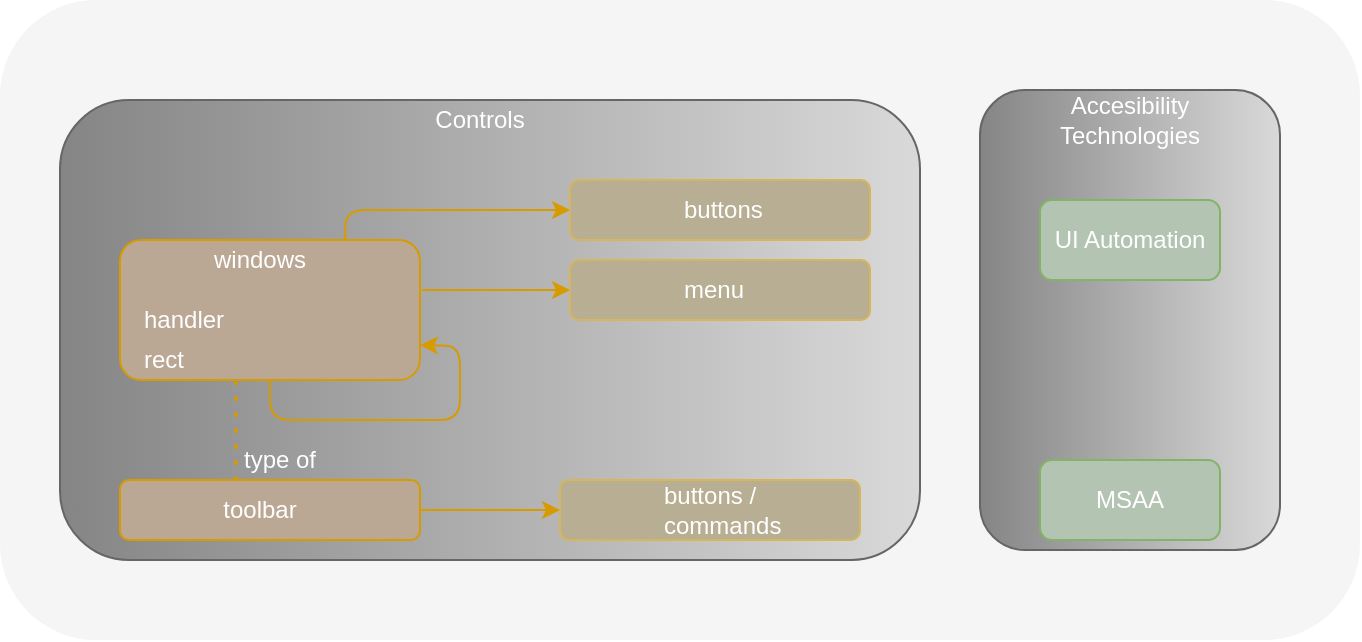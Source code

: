 <mxfile version="13.7.9" type="device"><diagram id="NUFlx8YLQKFP9GhJ46n-" name="Page-1"><mxGraphModel dx="1102" dy="528" grid="1" gridSize="10" guides="1" tooltips="1" connect="1" arrows="1" fold="1" page="1" pageScale="1" pageWidth="850" pageHeight="1100" math="0" shadow="0"><root><mxCell id="0"/><mxCell id="1" parent="0"/><mxCell id="tf65wDWgrkl8pJ28Pi_B-29" value="" style="rounded=1;whiteSpace=wrap;html=1;align=center;fillColor=#f5f5f5;fontColor=#333333;strokeColor=none;" vertex="1" parent="1"><mxGeometry x="50" y="40" width="680" height="320" as="geometry"/></mxCell><mxCell id="tf65wDWgrkl8pJ28Pi_B-27" value="" style="rounded=1;whiteSpace=wrap;html=1;strokeColor=#666666;fontColor=#333333;fillColor=#858585;gradientColor=#D9D9D9;gradientDirection=east;" vertex="1" parent="1"><mxGeometry x="540" y="85" width="150" height="230" as="geometry"/></mxCell><mxCell id="tf65wDWgrkl8pJ28Pi_B-3" value="" style="rounded=1;whiteSpace=wrap;html=1;strokeColor=#666666;fontColor=#333333;fillColor=#858585;gradientDirection=east;gradientColor=#D9D9D9;" vertex="1" parent="1"><mxGeometry x="80" y="90" width="430" height="230" as="geometry"/></mxCell><mxCell id="tf65wDWgrkl8pJ28Pi_B-4" value="Controls" style="text;html=1;strokeColor=none;fillColor=none;align=center;verticalAlign=middle;whiteSpace=wrap;rounded=0;fontColor=#FFFFFF;" vertex="1" parent="1"><mxGeometry x="270" y="90" width="40" height="20" as="geometry"/></mxCell><mxCell id="tf65wDWgrkl8pJ28Pi_B-5" value="" style="rounded=1;whiteSpace=wrap;html=1;strokeColor=#d79b00;fillColor=#BAA895;" vertex="1" parent="1"><mxGeometry x="110" y="160" width="150" height="70" as="geometry"/></mxCell><mxCell id="tf65wDWgrkl8pJ28Pi_B-6" value="windows" style="text;html=1;strokeColor=none;fillColor=none;align=center;verticalAlign=middle;whiteSpace=wrap;rounded=0;fontColor=#FFFFFF;" vertex="1" parent="1"><mxGeometry x="160" y="160" width="40" height="20" as="geometry"/></mxCell><mxCell id="tf65wDWgrkl8pJ28Pi_B-7" value="handler" style="text;html=1;strokeColor=none;fillColor=none;align=left;verticalAlign=middle;whiteSpace=wrap;rounded=0;fontColor=#FFFFFF;" vertex="1" parent="1"><mxGeometry x="120" y="190" width="40" height="20" as="geometry"/></mxCell><mxCell id="tf65wDWgrkl8pJ28Pi_B-8" value="rect" style="text;html=1;strokeColor=none;fillColor=none;align=left;verticalAlign=middle;whiteSpace=wrap;rounded=0;fontColor=#FFFFFF;" vertex="1" parent="1"><mxGeometry x="120" y="210" width="40" height="20" as="geometry"/></mxCell><mxCell id="tf65wDWgrkl8pJ28Pi_B-9" value="" style="endArrow=classic;html=1;exitX=0.5;exitY=1;exitDx=0;exitDy=0;entryX=1;entryY=0.75;entryDx=0;entryDy=0;fillColor=#ffe6cc;strokeColor=#d79b00;" edge="1" parent="1" source="tf65wDWgrkl8pJ28Pi_B-5" target="tf65wDWgrkl8pJ28Pi_B-5"><mxGeometry width="50" height="50" relative="1" as="geometry"><mxPoint x="510" y="380" as="sourcePoint"/><mxPoint x="560" y="330" as="targetPoint"/><Array as="points"><mxPoint x="185" y="250"/><mxPoint x="240" y="250"/><mxPoint x="280" y="250"/><mxPoint x="280" y="213"/></Array></mxGeometry></mxCell><mxCell id="tf65wDWgrkl8pJ28Pi_B-11" value="" style="rounded=1;whiteSpace=wrap;html=1;strokeColor=#d6b656;fillColor=#B8AE93;" vertex="1" parent="1"><mxGeometry x="335" y="130" width="150" height="30" as="geometry"/></mxCell><mxCell id="tf65wDWgrkl8pJ28Pi_B-12" value="buttons" style="text;html=1;strokeColor=none;fillColor=none;align=left;verticalAlign=middle;whiteSpace=wrap;rounded=0;fontColor=#FFFFFF;" vertex="1" parent="1"><mxGeometry x="390" y="135" width="40" height="20" as="geometry"/></mxCell><mxCell id="tf65wDWgrkl8pJ28Pi_B-14" value="" style="rounded=1;whiteSpace=wrap;html=1;strokeColor=#d6b656;fillColor=#B8AE93;" vertex="1" parent="1"><mxGeometry x="335" y="170" width="150" height="30" as="geometry"/></mxCell><mxCell id="tf65wDWgrkl8pJ28Pi_B-15" value="menu" style="text;html=1;strokeColor=none;fillColor=none;align=left;verticalAlign=middle;whiteSpace=wrap;rounded=0;fontColor=#FFFFFF;" vertex="1" parent="1"><mxGeometry x="390" y="175" width="40" height="20" as="geometry"/></mxCell><mxCell id="tf65wDWgrkl8pJ28Pi_B-16" value="" style="endArrow=classic;html=1;exitX=0.75;exitY=0;exitDx=0;exitDy=0;entryX=0;entryY=0.5;entryDx=0;entryDy=0;fillColor=#ffe6cc;strokeColor=#d79b00;" edge="1" parent="1" source="tf65wDWgrkl8pJ28Pi_B-5" target="tf65wDWgrkl8pJ28Pi_B-11"><mxGeometry width="50" height="50" relative="1" as="geometry"><mxPoint x="520" y="340" as="sourcePoint"/><mxPoint x="570" y="290" as="targetPoint"/><Array as="points"><mxPoint x="223" y="145"/></Array></mxGeometry></mxCell><mxCell id="tf65wDWgrkl8pJ28Pi_B-17" value="" style="endArrow=classic;html=1;fillColor=#ffe6cc;strokeColor=#d79b00;" edge="1" parent="1"><mxGeometry width="50" height="50" relative="1" as="geometry"><mxPoint x="261" y="185" as="sourcePoint"/><mxPoint x="335" y="185" as="targetPoint"/><Array as="points"/></mxGeometry></mxCell><mxCell id="tf65wDWgrkl8pJ28Pi_B-18" value="" style="rounded=1;whiteSpace=wrap;html=1;strokeColor=#d79b00;fillColor=#BAA895;" vertex="1" parent="1"><mxGeometry x="110" y="280" width="150" height="30" as="geometry"/></mxCell><mxCell id="tf65wDWgrkl8pJ28Pi_B-19" value="toolbar" style="text;html=1;strokeColor=none;fillColor=none;align=center;verticalAlign=middle;whiteSpace=wrap;rounded=0;fontColor=#FFFFFF;" vertex="1" parent="1"><mxGeometry x="160" y="285" width="40" height="20" as="geometry"/></mxCell><mxCell id="tf65wDWgrkl8pJ28Pi_B-20" value="" style="rounded=1;whiteSpace=wrap;html=1;strokeColor=#d6b656;fillColor=#B8AE93;" vertex="1" parent="1"><mxGeometry x="330" y="280" width="150" height="30" as="geometry"/></mxCell><mxCell id="tf65wDWgrkl8pJ28Pi_B-21" value="buttons / commands" style="text;html=1;strokeColor=none;fillColor=none;align=left;verticalAlign=middle;whiteSpace=wrap;rounded=0;fontColor=#FFFFFF;" vertex="1" parent="1"><mxGeometry x="380" y="285" width="80" height="20" as="geometry"/></mxCell><mxCell id="tf65wDWgrkl8pJ28Pi_B-22" value="" style="endArrow=classic;html=1;exitX=1;exitY=0.5;exitDx=0;exitDy=0;entryX=0;entryY=0.5;entryDx=0;entryDy=0;fillColor=#ffe6cc;strokeColor=#d79b00;" edge="1" parent="1" source="tf65wDWgrkl8pJ28Pi_B-18" target="tf65wDWgrkl8pJ28Pi_B-20"><mxGeometry width="50" height="50" relative="1" as="geometry"><mxPoint x="271" y="195" as="sourcePoint"/><mxPoint x="345" y="195" as="targetPoint"/><Array as="points"/></mxGeometry></mxCell><mxCell id="tf65wDWgrkl8pJ28Pi_B-23" value="" style="endArrow=none;dashed=1;html=1;dashPattern=1 3;strokeWidth=2;entryX=0.387;entryY=1.014;entryDx=0;entryDy=0;entryPerimeter=0;exitX=0.386;exitY=0.014;exitDx=0;exitDy=0;exitPerimeter=0;fillColor=#ffe6cc;strokeColor=#d79b00;" edge="1" parent="1" source="tf65wDWgrkl8pJ28Pi_B-18" target="tf65wDWgrkl8pJ28Pi_B-5"><mxGeometry width="50" height="50" relative="1" as="geometry"><mxPoint x="520" y="330" as="sourcePoint"/><mxPoint x="570" y="280" as="targetPoint"/></mxGeometry></mxCell><mxCell id="tf65wDWgrkl8pJ28Pi_B-24" value="type of" style="text;html=1;strokeColor=none;fillColor=none;align=center;verticalAlign=middle;whiteSpace=wrap;rounded=0;fontColor=#FFFFFF;" vertex="1" parent="1"><mxGeometry x="170" y="260" width="40" height="20" as="geometry"/></mxCell><mxCell id="tf65wDWgrkl8pJ28Pi_B-25" value="UI Automation" style="rounded=1;whiteSpace=wrap;html=1;align=center;strokeColor=#82b366;fillColor=#B4C4B3;fontColor=#FFFFFF;" vertex="1" parent="1"><mxGeometry x="570" y="140" width="90" height="40" as="geometry"/></mxCell><mxCell id="tf65wDWgrkl8pJ28Pi_B-26" value="MSAA" style="rounded=1;whiteSpace=wrap;html=1;align=center;strokeColor=#82b366;fillColor=#B4C4B3;fontColor=#FFFFFF;" vertex="1" parent="1"><mxGeometry x="570" y="270" width="90" height="40" as="geometry"/></mxCell><mxCell id="tf65wDWgrkl8pJ28Pi_B-28" value="Accesibility Technologies" style="text;html=1;strokeColor=none;fillColor=none;align=center;verticalAlign=middle;whiteSpace=wrap;rounded=0;fontColor=#FFFFFF;" vertex="1" parent="1"><mxGeometry x="595" y="90" width="40" height="20" as="geometry"/></mxCell></root></mxGraphModel></diagram></mxfile>